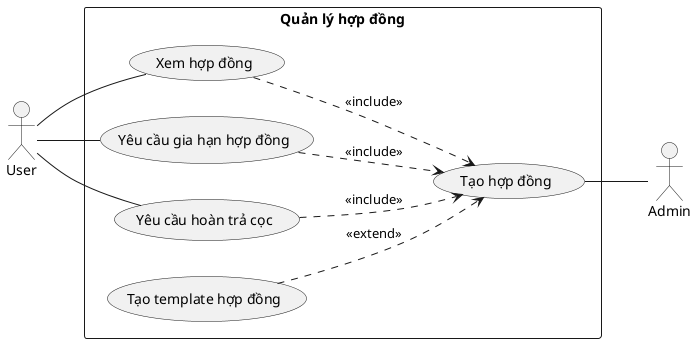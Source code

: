 @startuml
left to right direction

actor Admin as C
actor User as U
rectangle "Quản lý hợp đồng" {
  usecase (Tạo hợp đồng) as UC2
  usecase (Xem hợp đồng) as UC1
  usecase (Yêu cầu gia hạn hợp đồng) as UC8
  usecase (Yêu cầu hoàn trả cọc) as UC3
  usecase (Tạo template hợp đồng) as UC4
}

U--UC1
U -- UC8
U --UC3
UC2 -- C
UC4 ..>UC2:<<extend>>
UC1 ..>UC2:<<include>>
UC8 ..>UC2:<<include>>
UC3 ..>UC2:<<include>>

@enduml
